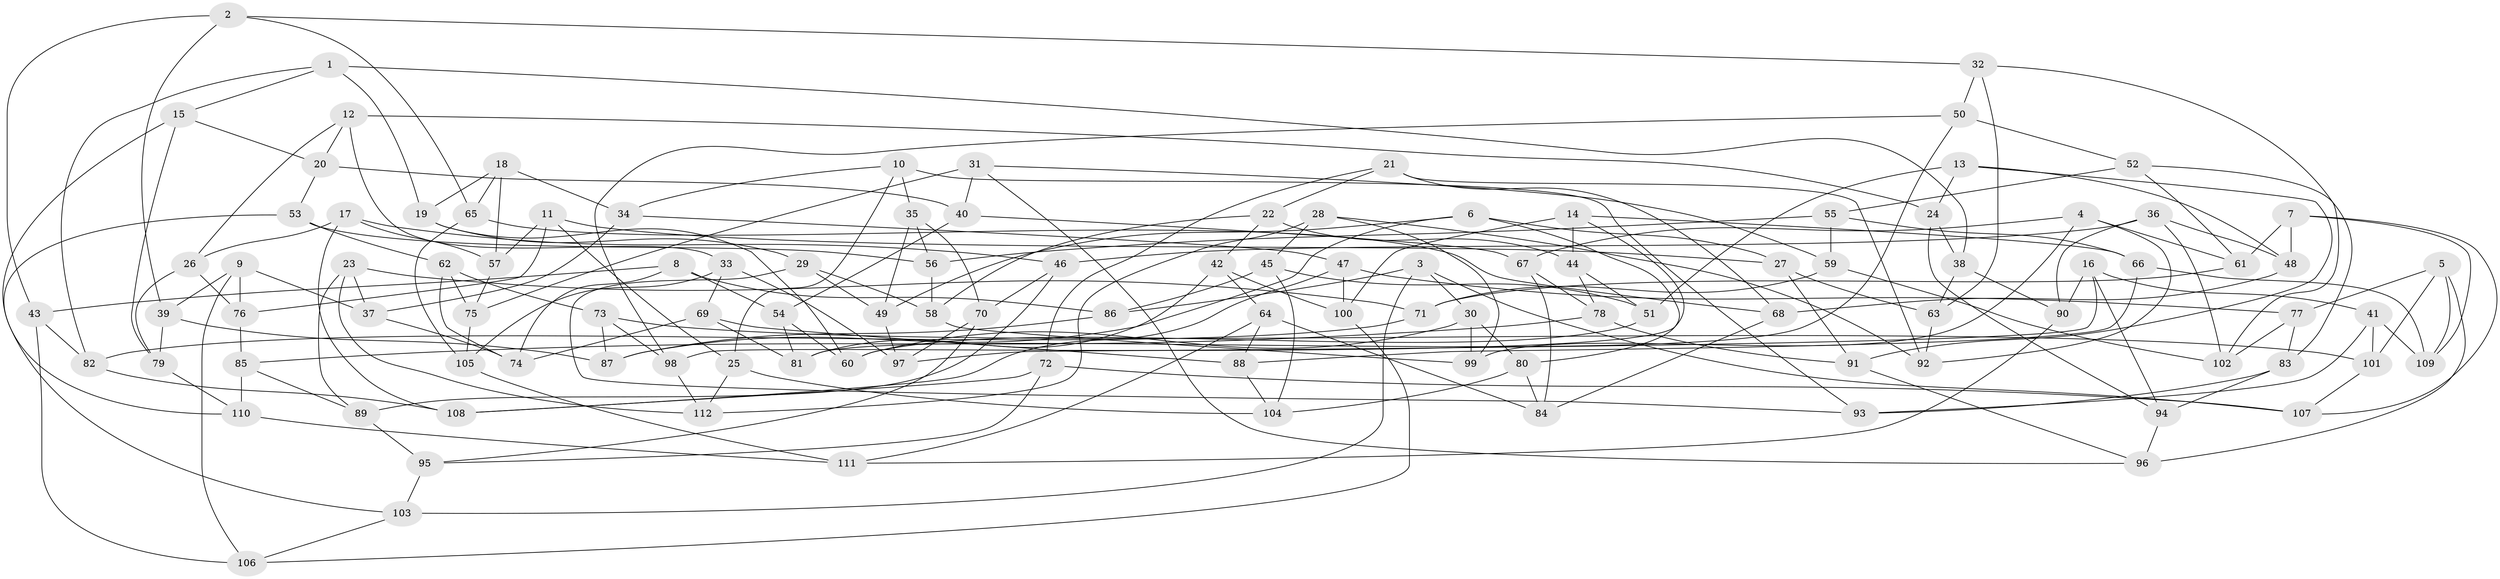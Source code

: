 // coarse degree distribution, {4: 0.35294117647058826, 6: 0.5588235294117647, 5: 0.08823529411764706}
// Generated by graph-tools (version 1.1) at 2025/38/03/04/25 23:38:05]
// undirected, 112 vertices, 224 edges
graph export_dot {
  node [color=gray90,style=filled];
  1;
  2;
  3;
  4;
  5;
  6;
  7;
  8;
  9;
  10;
  11;
  12;
  13;
  14;
  15;
  16;
  17;
  18;
  19;
  20;
  21;
  22;
  23;
  24;
  25;
  26;
  27;
  28;
  29;
  30;
  31;
  32;
  33;
  34;
  35;
  36;
  37;
  38;
  39;
  40;
  41;
  42;
  43;
  44;
  45;
  46;
  47;
  48;
  49;
  50;
  51;
  52;
  53;
  54;
  55;
  56;
  57;
  58;
  59;
  60;
  61;
  62;
  63;
  64;
  65;
  66;
  67;
  68;
  69;
  70;
  71;
  72;
  73;
  74;
  75;
  76;
  77;
  78;
  79;
  80;
  81;
  82;
  83;
  84;
  85;
  86;
  87;
  88;
  89;
  90;
  91;
  92;
  93;
  94;
  95;
  96;
  97;
  98;
  99;
  100;
  101;
  102;
  103;
  104;
  105;
  106;
  107;
  108;
  109;
  110;
  111;
  112;
  1 -- 38;
  1 -- 82;
  1 -- 19;
  1 -- 15;
  2 -- 43;
  2 -- 65;
  2 -- 39;
  2 -- 32;
  3 -- 86;
  3 -- 107;
  3 -- 103;
  3 -- 30;
  4 -- 67;
  4 -- 99;
  4 -- 92;
  4 -- 61;
  5 -- 109;
  5 -- 77;
  5 -- 96;
  5 -- 101;
  6 -- 27;
  6 -- 87;
  6 -- 80;
  6 -- 49;
  7 -- 109;
  7 -- 107;
  7 -- 61;
  7 -- 48;
  8 -- 86;
  8 -- 74;
  8 -- 54;
  8 -- 43;
  9 -- 37;
  9 -- 39;
  9 -- 76;
  9 -- 106;
  10 -- 93;
  10 -- 35;
  10 -- 25;
  10 -- 34;
  11 -- 27;
  11 -- 57;
  11 -- 76;
  11 -- 25;
  12 -- 20;
  12 -- 26;
  12 -- 33;
  12 -- 24;
  13 -- 91;
  13 -- 51;
  13 -- 48;
  13 -- 24;
  14 -- 66;
  14 -- 98;
  14 -- 44;
  14 -- 100;
  15 -- 110;
  15 -- 20;
  15 -- 79;
  16 -- 90;
  16 -- 94;
  16 -- 41;
  16 -- 97;
  17 -- 57;
  17 -- 108;
  17 -- 46;
  17 -- 26;
  18 -- 57;
  18 -- 34;
  18 -- 19;
  18 -- 65;
  19 -- 60;
  19 -- 29;
  20 -- 40;
  20 -- 53;
  21 -- 72;
  21 -- 92;
  21 -- 22;
  21 -- 68;
  22 -- 44;
  22 -- 42;
  22 -- 58;
  23 -- 71;
  23 -- 37;
  23 -- 112;
  23 -- 89;
  24 -- 38;
  24 -- 94;
  25 -- 104;
  25 -- 112;
  26 -- 79;
  26 -- 76;
  27 -- 63;
  27 -- 91;
  28 -- 45;
  28 -- 99;
  28 -- 92;
  28 -- 112;
  29 -- 58;
  29 -- 93;
  29 -- 49;
  30 -- 99;
  30 -- 80;
  30 -- 60;
  31 -- 75;
  31 -- 96;
  31 -- 40;
  31 -- 59;
  32 -- 50;
  32 -- 102;
  32 -- 63;
  33 -- 97;
  33 -- 69;
  33 -- 105;
  34 -- 47;
  34 -- 37;
  35 -- 70;
  35 -- 56;
  35 -- 49;
  36 -- 102;
  36 -- 90;
  36 -- 48;
  36 -- 46;
  37 -- 74;
  38 -- 90;
  38 -- 63;
  39 -- 87;
  39 -- 79;
  40 -- 54;
  40 -- 67;
  41 -- 93;
  41 -- 109;
  41 -- 101;
  42 -- 64;
  42 -- 81;
  42 -- 100;
  43 -- 82;
  43 -- 106;
  44 -- 51;
  44 -- 78;
  45 -- 104;
  45 -- 86;
  45 -- 51;
  46 -- 70;
  46 -- 89;
  47 -- 100;
  47 -- 108;
  47 -- 77;
  48 -- 68;
  49 -- 97;
  50 -- 52;
  50 -- 81;
  50 -- 98;
  51 -- 60;
  52 -- 55;
  52 -- 83;
  52 -- 61;
  53 -- 56;
  53 -- 62;
  53 -- 103;
  54 -- 81;
  54 -- 60;
  55 -- 59;
  55 -- 66;
  55 -- 56;
  56 -- 58;
  57 -- 75;
  58 -- 99;
  59 -- 71;
  59 -- 102;
  61 -- 71;
  62 -- 73;
  62 -- 75;
  62 -- 74;
  63 -- 92;
  64 -- 84;
  64 -- 88;
  64 -- 111;
  65 -- 105;
  65 -- 68;
  66 -- 88;
  66 -- 109;
  67 -- 84;
  67 -- 78;
  68 -- 84;
  69 -- 74;
  69 -- 88;
  69 -- 81;
  70 -- 97;
  70 -- 95;
  71 -- 82;
  72 -- 95;
  72 -- 108;
  72 -- 107;
  73 -- 101;
  73 -- 87;
  73 -- 98;
  75 -- 105;
  76 -- 85;
  77 -- 83;
  77 -- 102;
  78 -- 85;
  78 -- 91;
  79 -- 110;
  80 -- 84;
  80 -- 104;
  82 -- 108;
  83 -- 93;
  83 -- 94;
  85 -- 110;
  85 -- 89;
  86 -- 87;
  88 -- 104;
  89 -- 95;
  90 -- 111;
  91 -- 96;
  94 -- 96;
  95 -- 103;
  98 -- 112;
  100 -- 106;
  101 -- 107;
  103 -- 106;
  105 -- 111;
  110 -- 111;
}
